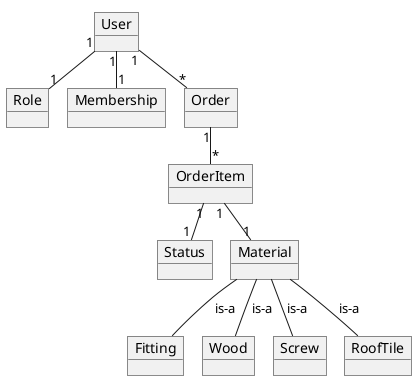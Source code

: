 @startuml
'https://plantuml.com/object-diagram
!pragma layout smetana

object User
object Status
object Role
object Membership
object Order
object OrderItem
object Material
object Fitting
object Wood
object Screw
object RoofTile

Order "1" -- "*" OrderItem
OrderItem "1" -- "1" Status
OrderItem "1" -- "1" Material
Material -- Fitting : is-a
Material -- Wood : is-a
Material -- Screw : is-a
Material -- RoofTile : is-a

User "1" -- "1" Role
User "1" -- "1" Membership
User "1" -- "*" Order





@enduml
